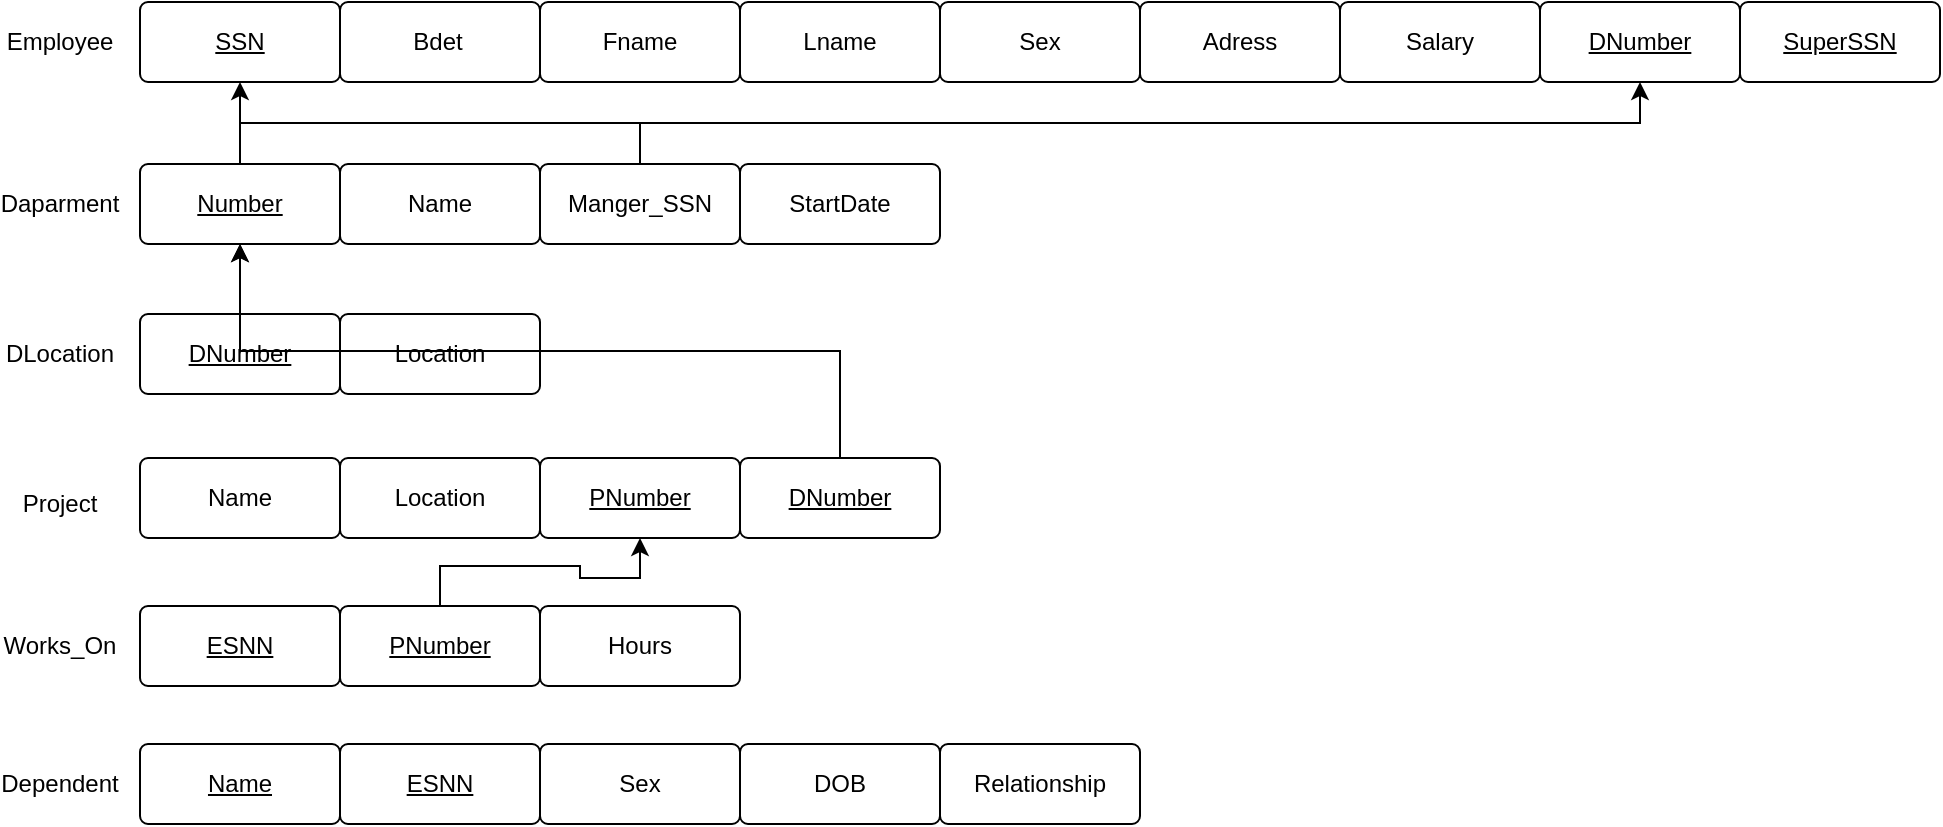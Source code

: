<mxfile version="24.7.17">
  <diagram name="Page-1" id="ND74wP93LWeR70ogIvw6">
    <mxGraphModel dx="1132" dy="671" grid="1" gridSize="10" guides="1" tooltips="1" connect="1" arrows="1" fold="1" page="1" pageScale="1" pageWidth="850" pageHeight="1100" math="0" shadow="0">
      <root>
        <mxCell id="0" />
        <mxCell id="1" parent="0" />
        <mxCell id="GsUJ0a0Cn8YFIzzL3es4-1" value="&lt;u&gt;SSN&lt;/u&gt;" style="rounded=1;arcSize=10;whiteSpace=wrap;html=1;align=center;" parent="1" vertex="1">
          <mxGeometry x="118" y="129" width="100" height="40" as="geometry" />
        </mxCell>
        <mxCell id="GsUJ0a0Cn8YFIzzL3es4-3" value="Employee" style="text;html=1;align=center;verticalAlign=middle;whiteSpace=wrap;rounded=0;" parent="1" vertex="1">
          <mxGeometry x="48" y="134" width="60" height="30" as="geometry" />
        </mxCell>
        <mxCell id="GsUJ0a0Cn8YFIzzL3es4-5" value="Bdet&lt;span style=&quot;white-space: pre;&quot;&gt;&#x9;&lt;/span&gt;" style="rounded=1;arcSize=10;whiteSpace=wrap;html=1;align=center;" parent="1" vertex="1">
          <mxGeometry x="218" y="129" width="100" height="40" as="geometry" />
        </mxCell>
        <mxCell id="GsUJ0a0Cn8YFIzzL3es4-6" value="Fname" style="rounded=1;arcSize=10;whiteSpace=wrap;html=1;align=center;" parent="1" vertex="1">
          <mxGeometry x="318" y="129" width="100" height="40" as="geometry" />
        </mxCell>
        <mxCell id="GsUJ0a0Cn8YFIzzL3es4-8" value="Lname" style="rounded=1;arcSize=10;whiteSpace=wrap;html=1;align=center;" parent="1" vertex="1">
          <mxGeometry x="418" y="129" width="100" height="40" as="geometry" />
        </mxCell>
        <mxCell id="GsUJ0a0Cn8YFIzzL3es4-9" value="Sex" style="rounded=1;arcSize=10;whiteSpace=wrap;html=1;align=center;" parent="1" vertex="1">
          <mxGeometry x="518" y="129" width="100" height="40" as="geometry" />
        </mxCell>
        <mxCell id="GsUJ0a0Cn8YFIzzL3es4-10" value="Adress" style="rounded=1;arcSize=10;whiteSpace=wrap;html=1;align=center;" parent="1" vertex="1">
          <mxGeometry x="618" y="129" width="100" height="40" as="geometry" />
        </mxCell>
        <mxCell id="42ggUgKCywgjuGTRXlZn-1" value="Salary" style="rounded=1;arcSize=10;whiteSpace=wrap;html=1;align=center;" vertex="1" parent="1">
          <mxGeometry x="718" y="129" width="100" height="40" as="geometry" />
        </mxCell>
        <mxCell id="42ggUgKCywgjuGTRXlZn-2" value="Daparment" style="text;html=1;align=center;verticalAlign=middle;whiteSpace=wrap;rounded=0;" vertex="1" parent="1">
          <mxGeometry x="48" y="215" width="60" height="30" as="geometry" />
        </mxCell>
        <mxCell id="42ggUgKCywgjuGTRXlZn-63" style="edgeStyle=orthogonalEdgeStyle;rounded=0;orthogonalLoop=1;jettySize=auto;html=1;exitX=0.5;exitY=0;exitDx=0;exitDy=0;entryX=0.5;entryY=1;entryDx=0;entryDy=0;" edge="1" parent="1" source="42ggUgKCywgjuGTRXlZn-3" target="42ggUgKCywgjuGTRXlZn-62">
          <mxGeometry relative="1" as="geometry" />
        </mxCell>
        <mxCell id="42ggUgKCywgjuGTRXlZn-3" value="&lt;u&gt;Number&lt;/u&gt;" style="rounded=1;arcSize=10;whiteSpace=wrap;html=1;align=center;" vertex="1" parent="1">
          <mxGeometry x="118" y="210" width="100" height="40" as="geometry" />
        </mxCell>
        <mxCell id="42ggUgKCywgjuGTRXlZn-4" value="Name" style="rounded=1;arcSize=10;whiteSpace=wrap;html=1;align=center;" vertex="1" parent="1">
          <mxGeometry x="218" y="210" width="100" height="40" as="geometry" />
        </mxCell>
        <mxCell id="42ggUgKCywgjuGTRXlZn-64" style="edgeStyle=orthogonalEdgeStyle;rounded=0;orthogonalLoop=1;jettySize=auto;html=1;exitX=0.5;exitY=0;exitDx=0;exitDy=0;entryX=0.5;entryY=1;entryDx=0;entryDy=0;" edge="1" parent="1" source="42ggUgKCywgjuGTRXlZn-5" target="GsUJ0a0Cn8YFIzzL3es4-1">
          <mxGeometry relative="1" as="geometry" />
        </mxCell>
        <mxCell id="42ggUgKCywgjuGTRXlZn-5" value="Manger_SSN" style="rounded=1;arcSize=10;whiteSpace=wrap;html=1;align=center;" vertex="1" parent="1">
          <mxGeometry x="318" y="210" width="100" height="40" as="geometry" />
        </mxCell>
        <mxCell id="42ggUgKCywgjuGTRXlZn-8" value="DLocation" style="text;html=1;align=center;verticalAlign=middle;whiteSpace=wrap;rounded=0;" vertex="1" parent="1">
          <mxGeometry x="48" y="290" width="60" height="30" as="geometry" />
        </mxCell>
        <mxCell id="42ggUgKCywgjuGTRXlZn-9" value="Location" style="rounded=1;arcSize=10;whiteSpace=wrap;html=1;align=center;" vertex="1" parent="1">
          <mxGeometry x="218" y="285" width="100" height="40" as="geometry" />
        </mxCell>
        <mxCell id="42ggUgKCywgjuGTRXlZn-32" style="edgeStyle=elbowEdgeStyle;rounded=0;orthogonalLoop=1;jettySize=auto;html=1;exitX=0.5;exitY=0;exitDx=0;exitDy=0;entryX=0.5;entryY=1;entryDx=0;entryDy=0;" edge="1" parent="1" source="42ggUgKCywgjuGTRXlZn-10" target="42ggUgKCywgjuGTRXlZn-3">
          <mxGeometry relative="1" as="geometry" />
        </mxCell>
        <mxCell id="42ggUgKCywgjuGTRXlZn-10" value="&lt;u&gt;DNumber&lt;/u&gt;" style="rounded=1;arcSize=10;whiteSpace=wrap;html=1;align=center;" vertex="1" parent="1">
          <mxGeometry x="118" y="285" width="100" height="40" as="geometry" />
        </mxCell>
        <mxCell id="42ggUgKCywgjuGTRXlZn-17" value="StartDate" style="rounded=1;arcSize=10;whiteSpace=wrap;html=1;align=center;" vertex="1" parent="1">
          <mxGeometry x="418" y="210" width="100" height="40" as="geometry" />
        </mxCell>
        <mxCell id="42ggUgKCywgjuGTRXlZn-37" value="Project" style="text;html=1;align=center;verticalAlign=middle;whiteSpace=wrap;rounded=0;" vertex="1" parent="1">
          <mxGeometry x="48" y="367" width="60" height="25" as="geometry" />
        </mxCell>
        <mxCell id="42ggUgKCywgjuGTRXlZn-38" value="Location" style="rounded=1;arcSize=10;whiteSpace=wrap;html=1;align=center;" vertex="1" parent="1">
          <mxGeometry x="218" y="357" width="100" height="40" as="geometry" />
        </mxCell>
        <mxCell id="42ggUgKCywgjuGTRXlZn-39" value="Name" style="rounded=1;arcSize=10;whiteSpace=wrap;html=1;align=center;" vertex="1" parent="1">
          <mxGeometry x="118" y="357" width="100" height="40" as="geometry" />
        </mxCell>
        <mxCell id="42ggUgKCywgjuGTRXlZn-55" style="edgeStyle=orthogonalEdgeStyle;rounded=0;orthogonalLoop=1;jettySize=auto;html=1;exitX=0.5;exitY=0;exitDx=0;exitDy=0;entryX=0.5;entryY=1;entryDx=0;entryDy=0;" edge="1" parent="1" source="42ggUgKCywgjuGTRXlZn-40" target="42ggUgKCywgjuGTRXlZn-3">
          <mxGeometry relative="1" as="geometry" />
        </mxCell>
        <mxCell id="42ggUgKCywgjuGTRXlZn-40" value="&lt;u&gt;DNumber&lt;/u&gt;" style="rounded=1;arcSize=10;whiteSpace=wrap;html=1;align=center;" vertex="1" parent="1">
          <mxGeometry x="418" y="357" width="100" height="40" as="geometry" />
        </mxCell>
        <mxCell id="42ggUgKCywgjuGTRXlZn-56" value="Works_On" style="text;html=1;align=center;verticalAlign=middle;whiteSpace=wrap;rounded=0;" vertex="1" parent="1">
          <mxGeometry x="48" y="436" width="60" height="30" as="geometry" />
        </mxCell>
        <mxCell id="42ggUgKCywgjuGTRXlZn-57" value="Hours" style="rounded=1;arcSize=10;whiteSpace=wrap;html=1;align=center;" vertex="1" parent="1">
          <mxGeometry x="318" y="431" width="100" height="40" as="geometry" />
        </mxCell>
        <mxCell id="42ggUgKCywgjuGTRXlZn-58" value="&lt;u&gt;ESNN&lt;/u&gt;" style="rounded=1;arcSize=10;whiteSpace=wrap;html=1;align=center;" vertex="1" parent="1">
          <mxGeometry x="118" y="431" width="100" height="40" as="geometry" />
        </mxCell>
        <mxCell id="42ggUgKCywgjuGTRXlZn-73" style="edgeStyle=orthogonalEdgeStyle;rounded=0;orthogonalLoop=1;jettySize=auto;html=1;" edge="1" parent="1" source="42ggUgKCywgjuGTRXlZn-59" target="42ggUgKCywgjuGTRXlZn-66">
          <mxGeometry relative="1" as="geometry" />
        </mxCell>
        <mxCell id="42ggUgKCywgjuGTRXlZn-59" value="&lt;u&gt;PNumber&lt;/u&gt;" style="rounded=1;arcSize=10;whiteSpace=wrap;html=1;align=center;" vertex="1" parent="1">
          <mxGeometry x="218" y="431" width="100" height="40" as="geometry" />
        </mxCell>
        <mxCell id="42ggUgKCywgjuGTRXlZn-62" value="&lt;u&gt;DNumber&lt;/u&gt;" style="rounded=1;arcSize=10;whiteSpace=wrap;html=1;align=center;" vertex="1" parent="1">
          <mxGeometry x="818" y="129" width="100" height="40" as="geometry" />
        </mxCell>
        <mxCell id="42ggUgKCywgjuGTRXlZn-65" value="&lt;u&gt;SuperSSN&lt;/u&gt;" style="rounded=1;arcSize=10;whiteSpace=wrap;html=1;align=center;" vertex="1" parent="1">
          <mxGeometry x="918" y="129" width="100" height="40" as="geometry" />
        </mxCell>
        <mxCell id="42ggUgKCywgjuGTRXlZn-66" value="&lt;u&gt;PNumber&lt;/u&gt;" style="rounded=1;arcSize=10;whiteSpace=wrap;html=1;align=center;" vertex="1" parent="1">
          <mxGeometry x="318" y="357" width="100" height="40" as="geometry" />
        </mxCell>
        <mxCell id="42ggUgKCywgjuGTRXlZn-67" value="Dependent" style="text;html=1;align=center;verticalAlign=middle;whiteSpace=wrap;rounded=0;" vertex="1" parent="1">
          <mxGeometry x="48" y="505" width="60" height="30" as="geometry" />
        </mxCell>
        <mxCell id="42ggUgKCywgjuGTRXlZn-68" value="Sex" style="rounded=1;arcSize=10;whiteSpace=wrap;html=1;align=center;" vertex="1" parent="1">
          <mxGeometry x="318" y="500" width="100" height="40" as="geometry" />
        </mxCell>
        <mxCell id="42ggUgKCywgjuGTRXlZn-69" value="&lt;u&gt;Name&lt;/u&gt;" style="rounded=1;arcSize=10;whiteSpace=wrap;html=1;align=center;" vertex="1" parent="1">
          <mxGeometry x="118" y="500" width="100" height="40" as="geometry" />
        </mxCell>
        <mxCell id="42ggUgKCywgjuGTRXlZn-70" value="&lt;u&gt;ESNN&lt;/u&gt;" style="rounded=1;arcSize=10;whiteSpace=wrap;html=1;align=center;" vertex="1" parent="1">
          <mxGeometry x="218" y="500" width="100" height="40" as="geometry" />
        </mxCell>
        <mxCell id="42ggUgKCywgjuGTRXlZn-74" value="DOB" style="rounded=1;arcSize=10;whiteSpace=wrap;html=1;align=center;" vertex="1" parent="1">
          <mxGeometry x="418" y="500" width="100" height="40" as="geometry" />
        </mxCell>
        <mxCell id="42ggUgKCywgjuGTRXlZn-78" value="Relationship" style="rounded=1;arcSize=10;whiteSpace=wrap;html=1;align=center;" vertex="1" parent="1">
          <mxGeometry x="518" y="500" width="100" height="40" as="geometry" />
        </mxCell>
      </root>
    </mxGraphModel>
  </diagram>
</mxfile>
